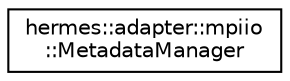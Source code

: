 digraph "Graphical Class Hierarchy"
{
 // LATEX_PDF_SIZE
  edge [fontname="Helvetica",fontsize="10",labelfontname="Helvetica",labelfontsize="10"];
  node [fontname="Helvetica",fontsize="10",shape=record];
  rankdir="LR";
  Node0 [label="hermes::adapter::mpiio\l::MetadataManager",height=0.2,width=0.4,color="black", fillcolor="white", style="filled",URL="$classhermes_1_1adapter_1_1mpiio_1_1_metadata_manager.html",tooltip=" "];
}
